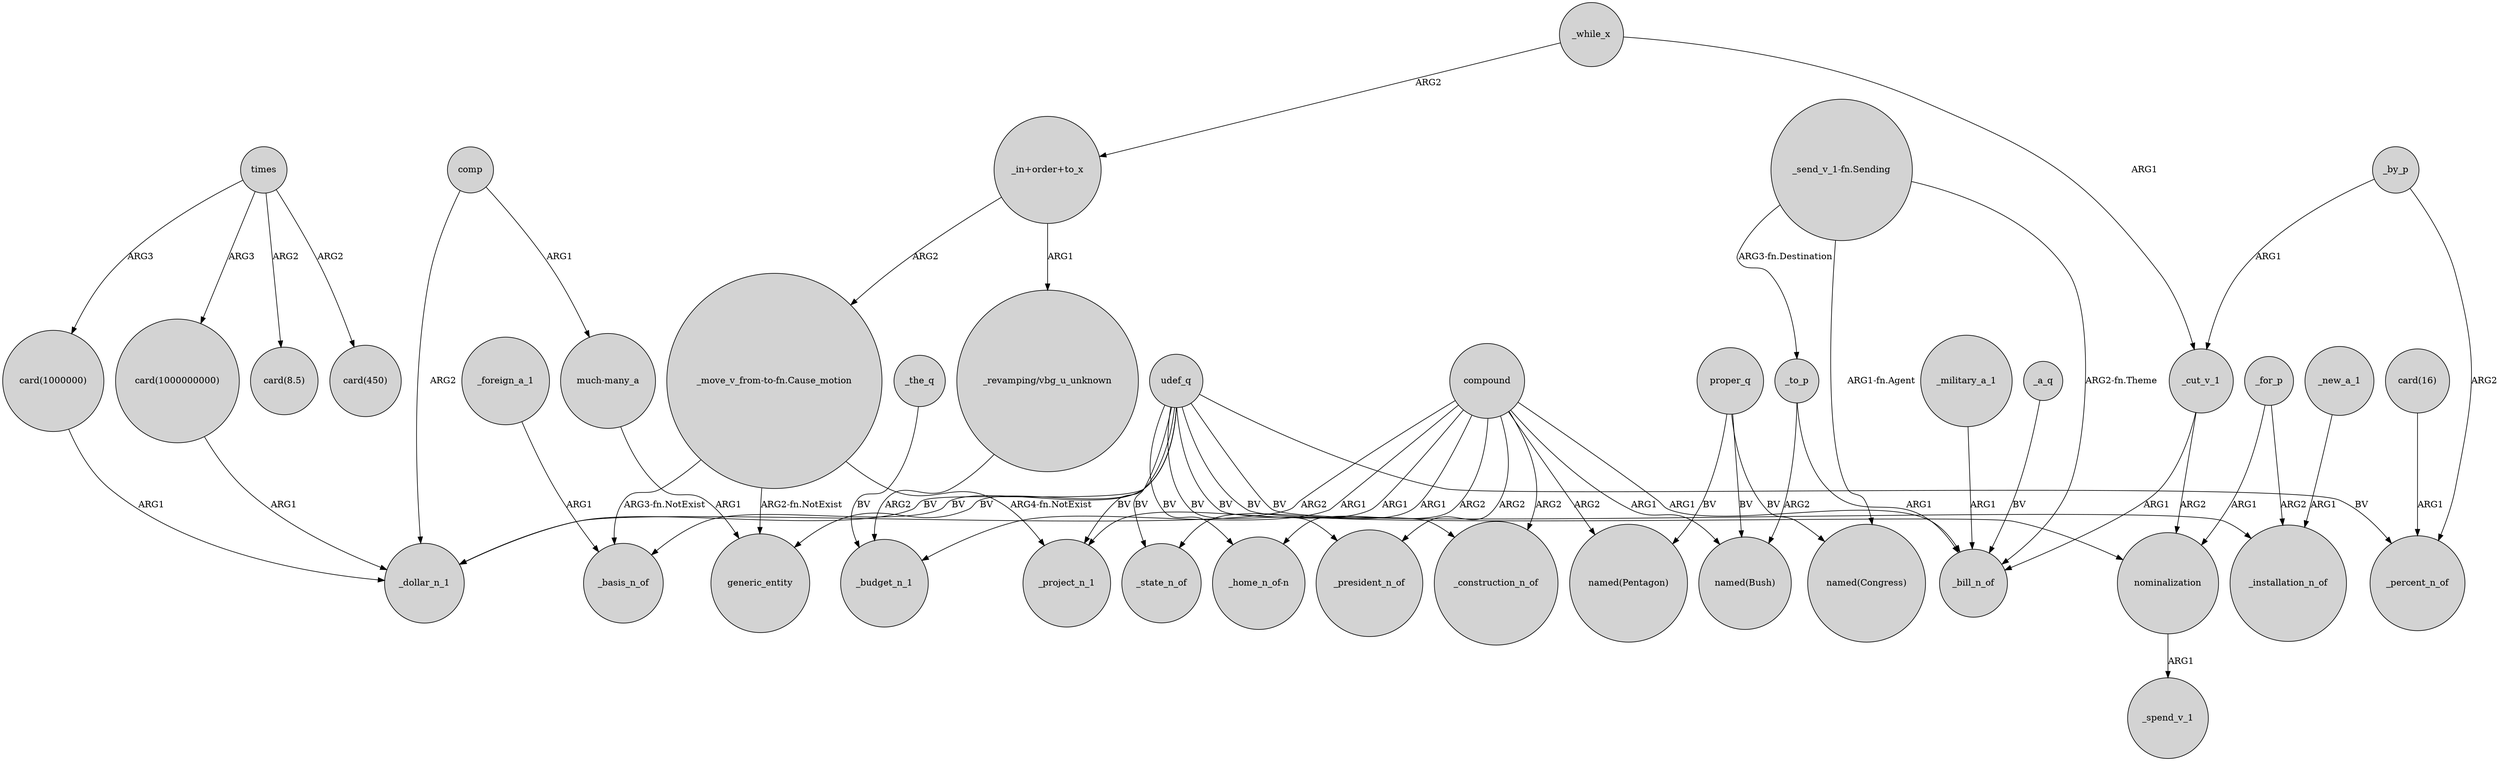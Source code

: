 digraph {
	node [shape=circle style=filled]
	times -> "card(8.5)" [label=ARG2]
	"card(1000000)" -> _dollar_n_1 [label=ARG1]
	compound -> _president_n_of [label=ARG2]
	udef_q -> generic_entity [label=BV]
	_new_a_1 -> _installation_n_of [label=ARG1]
	compound -> _bill_n_of [label=ARG1]
	nominalization -> _spend_v_1 [label=ARG1]
	compound -> "named(Pentagon)" [label=ARG2]
	times -> "card(450)" [label=ARG2]
	_to_p -> "named(Bush)" [label=ARG2]
	_a_q -> _bill_n_of [label=BV]
	_the_q -> _budget_n_1 [label=BV]
	udef_q -> _installation_n_of [label=BV]
	proper_q -> "named(Pentagon)" [label=BV]
	"much-many_a" -> generic_entity [label=ARG1]
	udef_q -> _project_n_1 [label=BV]
	udef_q -> _state_n_of [label=BV]
	"_send_v_1-fn.Sending" -> "named(Congress)" [label="ARG1-fn.Agent"]
	compound -> _project_n_1 [label=ARG1]
	"_move_v_from-to-fn.Cause_motion" -> _project_n_1 [label="ARG4-fn.NotExist"]
	_by_p -> _cut_v_1 [label=ARG1]
	udef_q -> "_home_n_of-n" [label=BV]
	compound -> "named(Bush)" [label=ARG1]
	compound -> _budget_n_1 [label=ARG1]
	"_move_v_from-to-fn.Cause_motion" -> _basis_n_of [label="ARG3-fn.NotExist"]
	_by_p -> _percent_n_of [label=ARG2]
	proper_q -> "named(Congress)" [label=BV]
	"card(16)" -> _percent_n_of [label=ARG1]
	"_move_v_from-to-fn.Cause_motion" -> generic_entity [label="ARG2-fn.NotExist"]
	times -> "card(1000000000)" [label=ARG3]
	_to_p -> _bill_n_of [label=ARG1]
	_while_x -> _cut_v_1 [label=ARG1]
	_cut_v_1 -> _bill_n_of [label=ARG1]
	comp -> "much-many_a" [label=ARG1]
	udef_q -> _president_n_of [label=BV]
	_cut_v_1 -> nominalization [label=ARG2]
	"_in+order+to_x" -> "_revamping/vbg_u_unknown" [label=ARG1]
	times -> "card(1000000)" [label=ARG3]
	"_send_v_1-fn.Sending" -> _bill_n_of [label="ARG2-fn.Theme"]
	proper_q -> "named(Bush)" [label=BV]
	"_send_v_1-fn.Sending" -> _to_p [label="ARG3-fn.Destination"]
	udef_q -> nominalization [label=BV]
	compound -> _state_n_of [label=ARG1]
	_for_p -> nominalization [label=ARG1]
	_foreign_a_1 -> _basis_n_of [label=ARG1]
	"_in+order+to_x" -> "_move_v_from-to-fn.Cause_motion" [label=ARG2]
	udef_q -> _basis_n_of [label=BV]
	"_revamping/vbg_u_unknown" -> _budget_n_1 [label=ARG2]
	_for_p -> _installation_n_of [label=ARG2]
	comp -> _dollar_n_1 [label=ARG2]
	compound -> "_home_n_of-n" [label=ARG2]
	_while_x -> "_in+order+to_x" [label=ARG2]
	udef_q -> _percent_n_of [label=BV]
	"card(1000000000)" -> _dollar_n_1 [label=ARG1]
	compound -> _construction_n_of [label=ARG2]
	compound -> _dollar_n_1 [label=ARG2]
	udef_q -> _construction_n_of [label=BV]
	udef_q -> _dollar_n_1 [label=BV]
	_military_a_1 -> _bill_n_of [label=ARG1]
}
